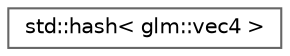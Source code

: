 digraph "Graphical Class Hierarchy"
{
 // LATEX_PDF_SIZE
  bgcolor="transparent";
  edge [fontname=Helvetica,fontsize=10,labelfontname=Helvetica,labelfontsize=10];
  node [fontname=Helvetica,fontsize=10,shape=box,height=0.2,width=0.4];
  rankdir="LR";
  Node0 [id="Node000000",label="std::hash\< glm::vec4 \>",height=0.2,width=0.4,color="grey40", fillcolor="white", style="filled",URL="$d3/dd9/structstd_1_1hash_3_01glm_1_1vec4_01_4.html",tooltip=" "];
}
